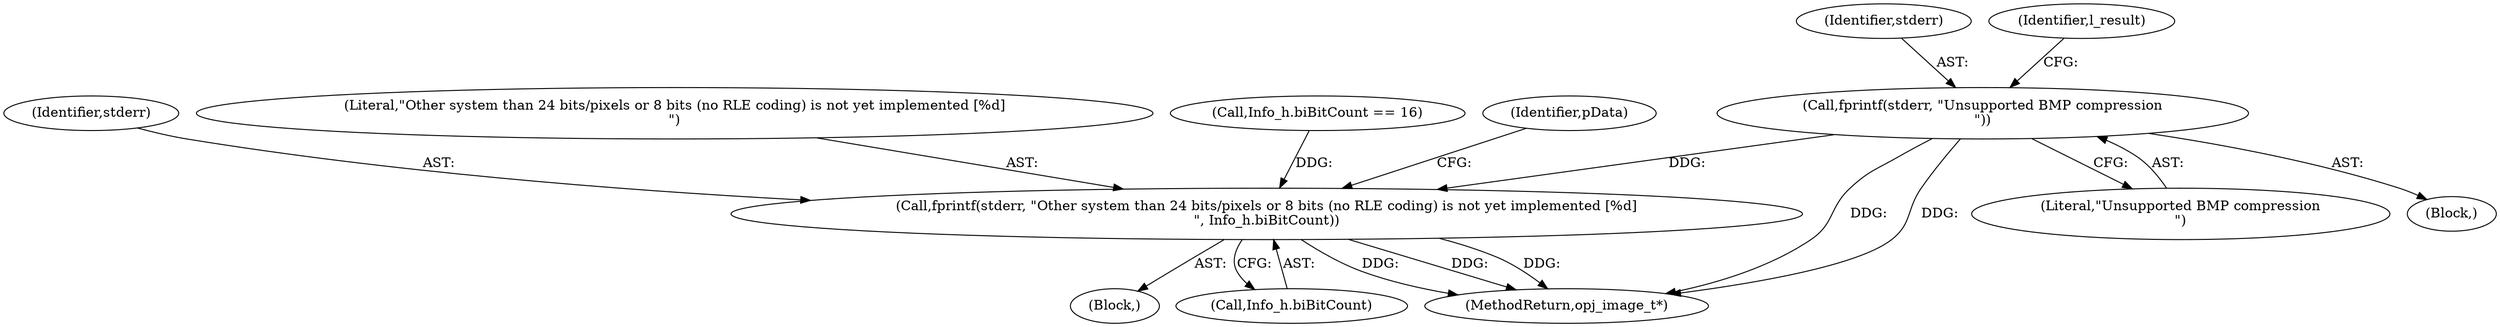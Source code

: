 digraph "0_openjpeg_da940424816e11d624362ce080bc026adffa26e8@API" {
"1000555" [label="(Call,fprintf(stderr, \"Unsupported BMP compression\n\"))"];
"1000968" [label="(Call,fprintf(stderr, \"Other system than 24 bits/pixels or 8 bits (no RLE coding) is not yet implemented [%d]\n\", Info_h.biBitCount))"];
"1000557" [label="(Literal,\"Unsupported BMP compression\n\")"];
"1000969" [label="(Identifier,stderr)"];
"1000556" [label="(Identifier,stderr)"];
"1000970" [label="(Literal,\"Other system than 24 bits/pixels or 8 bits (no RLE coding) is not yet implemented [%d]\n\")"];
"1000510" [label="(Block,)"];
"1000900" [label="(Call,Info_h.biBitCount == 16)"];
"1000980" [label="(MethodReturn,opj_image_t*)"];
"1000968" [label="(Call,fprintf(stderr, \"Other system than 24 bits/pixels or 8 bits (no RLE coding) is not yet implemented [%d]\n\", Info_h.biBitCount))"];
"1000559" [label="(Identifier,l_result)"];
"1000555" [label="(Call,fprintf(stderr, \"Unsupported BMP compression\n\"))"];
"1000962" [label="(Block,)"];
"1000971" [label="(Call,Info_h.biBitCount)"];
"1000975" [label="(Identifier,pData)"];
"1000555" -> "1000510"  [label="AST: "];
"1000555" -> "1000557"  [label="CFG: "];
"1000556" -> "1000555"  [label="AST: "];
"1000557" -> "1000555"  [label="AST: "];
"1000559" -> "1000555"  [label="CFG: "];
"1000555" -> "1000980"  [label="DDG: "];
"1000555" -> "1000980"  [label="DDG: "];
"1000555" -> "1000968"  [label="DDG: "];
"1000968" -> "1000962"  [label="AST: "];
"1000968" -> "1000971"  [label="CFG: "];
"1000969" -> "1000968"  [label="AST: "];
"1000970" -> "1000968"  [label="AST: "];
"1000971" -> "1000968"  [label="AST: "];
"1000975" -> "1000968"  [label="CFG: "];
"1000968" -> "1000980"  [label="DDG: "];
"1000968" -> "1000980"  [label="DDG: "];
"1000968" -> "1000980"  [label="DDG: "];
"1000900" -> "1000968"  [label="DDG: "];
}
